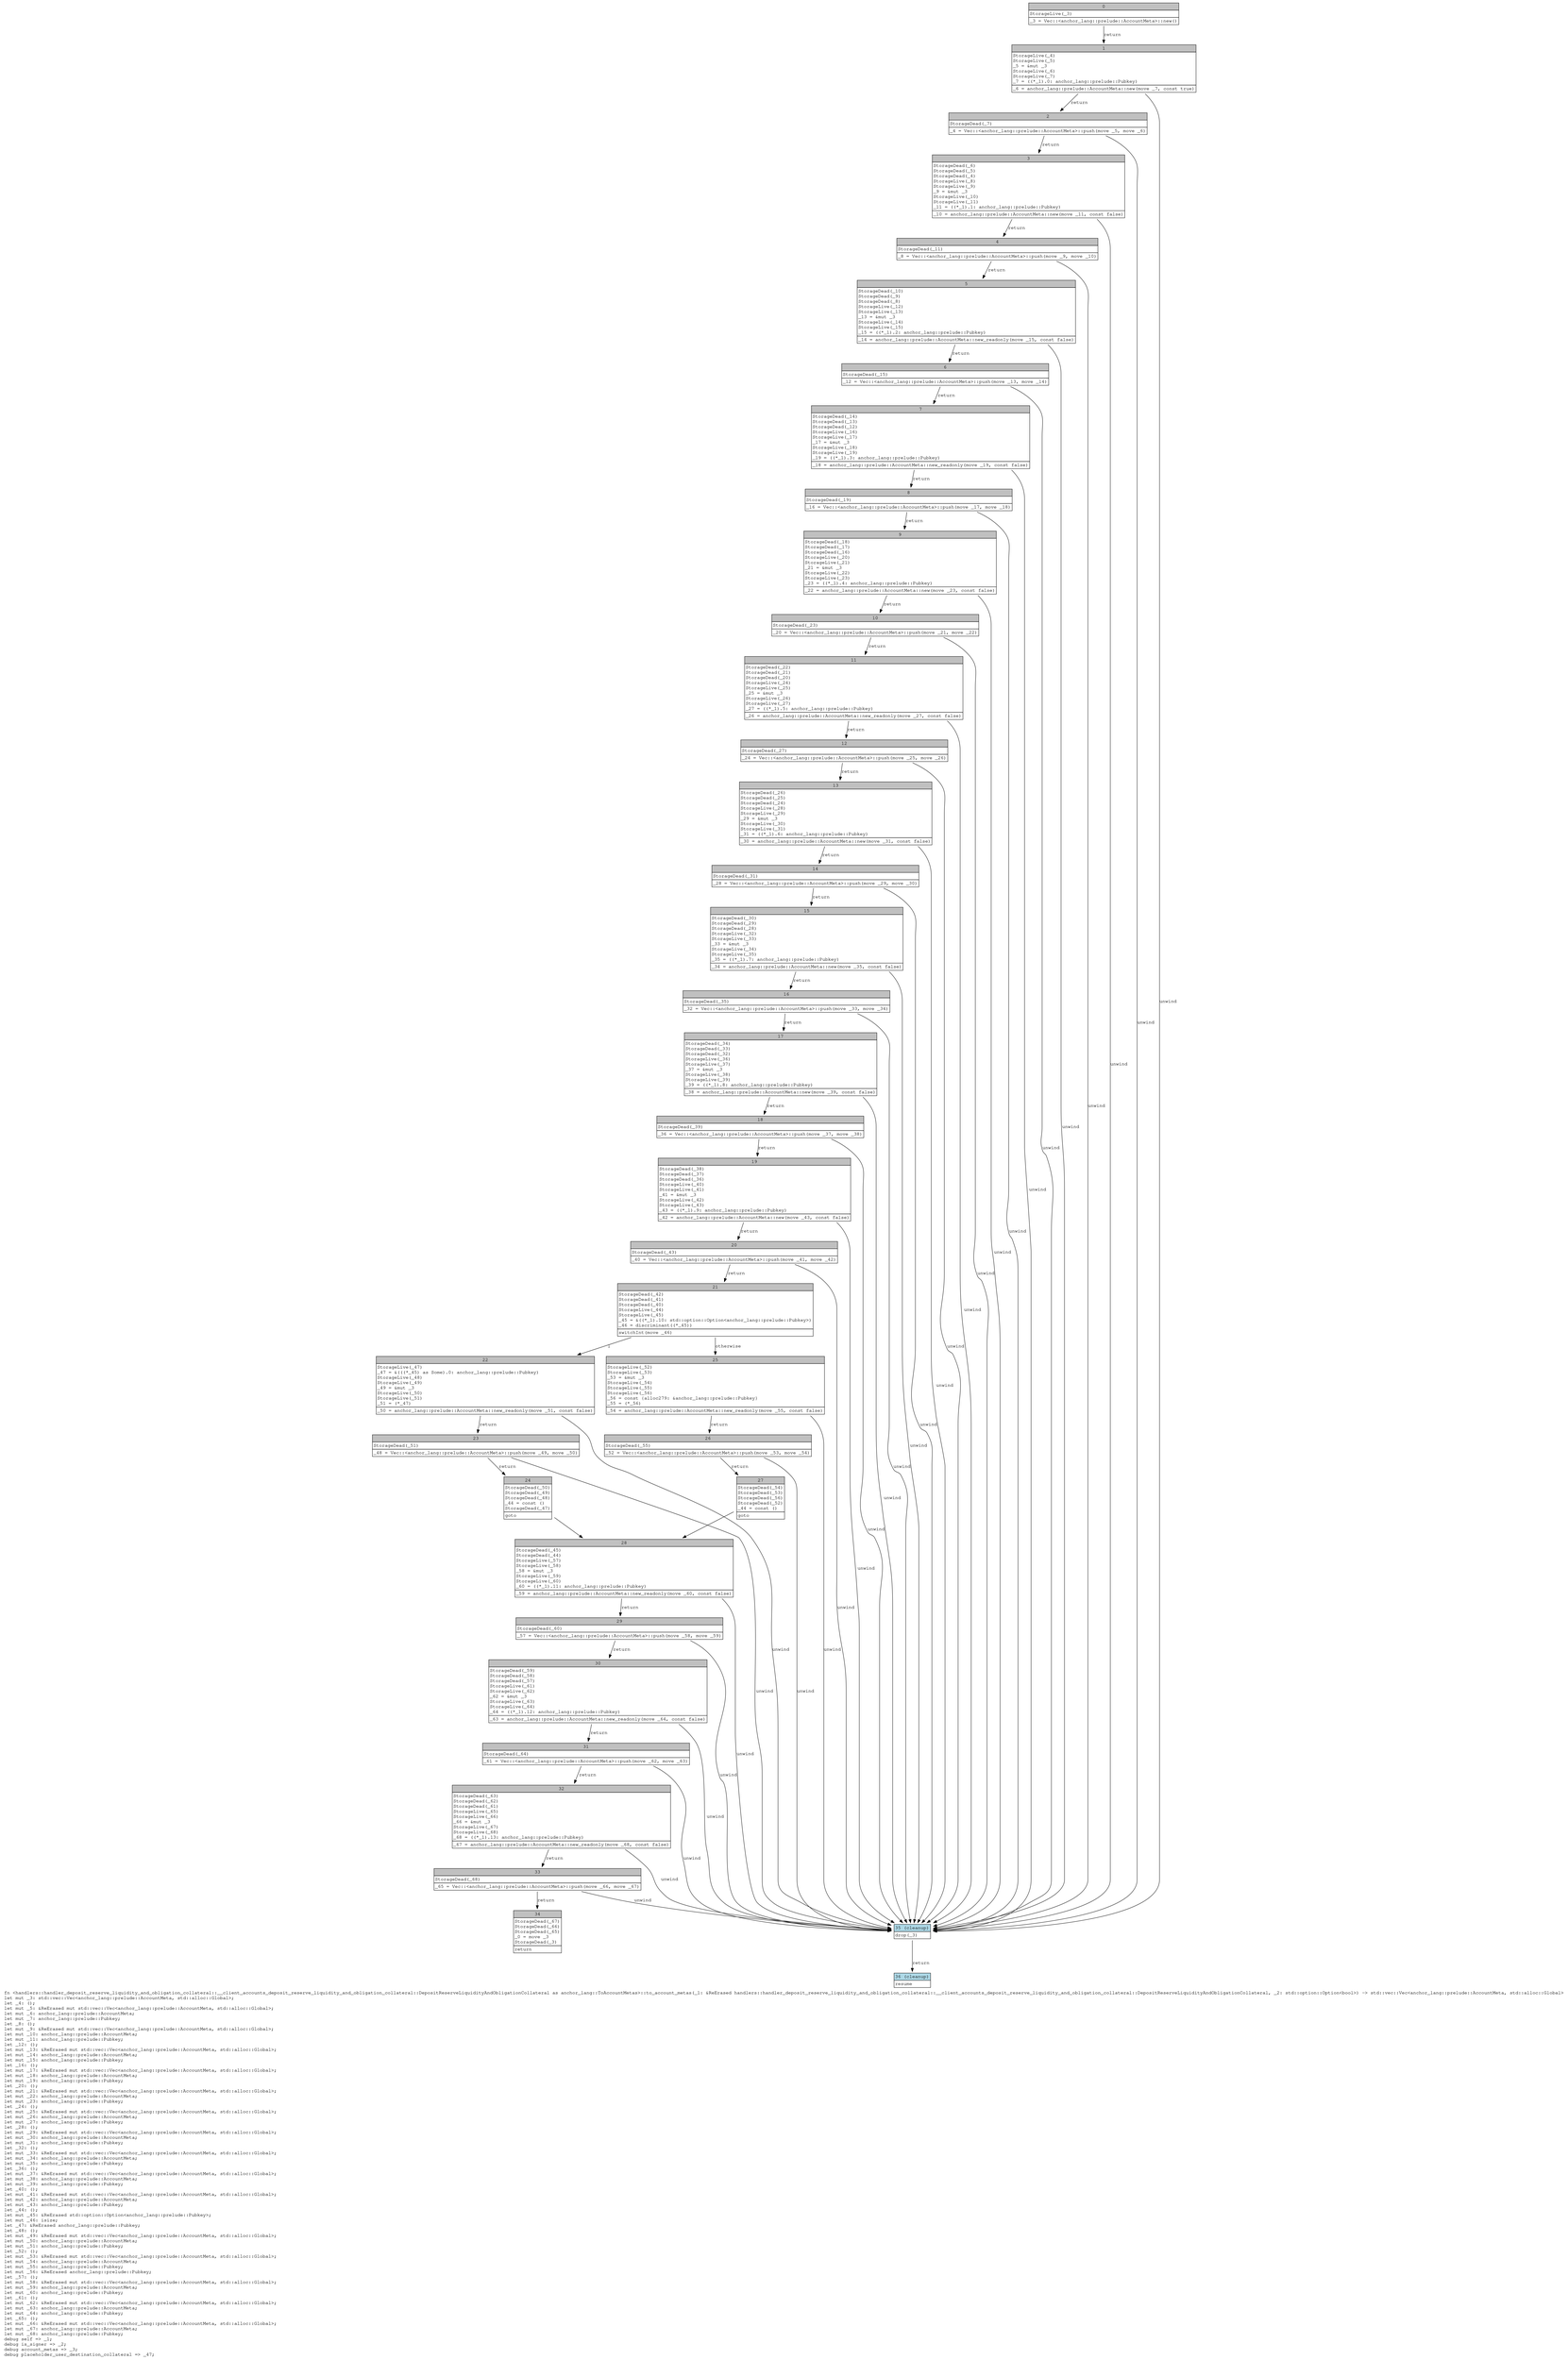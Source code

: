 digraph Mir_0_3443 {
    graph [fontname="Courier, monospace"];
    node [fontname="Courier, monospace"];
    edge [fontname="Courier, monospace"];
    label=<fn &lt;handlers::handler_deposit_reserve_liquidity_and_obligation_collateral::__client_accounts_deposit_reserve_liquidity_and_obligation_collateral::DepositReserveLiquidityAndObligationCollateral as anchor_lang::ToAccountMetas&gt;::to_account_metas(_1: &amp;ReErased handlers::handler_deposit_reserve_liquidity_and_obligation_collateral::__client_accounts_deposit_reserve_liquidity_and_obligation_collateral::DepositReserveLiquidityAndObligationCollateral, _2: std::option::Option&lt;bool&gt;) -&gt; std::vec::Vec&lt;anchor_lang::prelude::AccountMeta, std::alloc::Global&gt;<br align="left"/>let mut _3: std::vec::Vec&lt;anchor_lang::prelude::AccountMeta, std::alloc::Global&gt;;<br align="left"/>let _4: ();<br align="left"/>let mut _5: &amp;ReErased mut std::vec::Vec&lt;anchor_lang::prelude::AccountMeta, std::alloc::Global&gt;;<br align="left"/>let mut _6: anchor_lang::prelude::AccountMeta;<br align="left"/>let mut _7: anchor_lang::prelude::Pubkey;<br align="left"/>let _8: ();<br align="left"/>let mut _9: &amp;ReErased mut std::vec::Vec&lt;anchor_lang::prelude::AccountMeta, std::alloc::Global&gt;;<br align="left"/>let mut _10: anchor_lang::prelude::AccountMeta;<br align="left"/>let mut _11: anchor_lang::prelude::Pubkey;<br align="left"/>let _12: ();<br align="left"/>let mut _13: &amp;ReErased mut std::vec::Vec&lt;anchor_lang::prelude::AccountMeta, std::alloc::Global&gt;;<br align="left"/>let mut _14: anchor_lang::prelude::AccountMeta;<br align="left"/>let mut _15: anchor_lang::prelude::Pubkey;<br align="left"/>let _16: ();<br align="left"/>let mut _17: &amp;ReErased mut std::vec::Vec&lt;anchor_lang::prelude::AccountMeta, std::alloc::Global&gt;;<br align="left"/>let mut _18: anchor_lang::prelude::AccountMeta;<br align="left"/>let mut _19: anchor_lang::prelude::Pubkey;<br align="left"/>let _20: ();<br align="left"/>let mut _21: &amp;ReErased mut std::vec::Vec&lt;anchor_lang::prelude::AccountMeta, std::alloc::Global&gt;;<br align="left"/>let mut _22: anchor_lang::prelude::AccountMeta;<br align="left"/>let mut _23: anchor_lang::prelude::Pubkey;<br align="left"/>let _24: ();<br align="left"/>let mut _25: &amp;ReErased mut std::vec::Vec&lt;anchor_lang::prelude::AccountMeta, std::alloc::Global&gt;;<br align="left"/>let mut _26: anchor_lang::prelude::AccountMeta;<br align="left"/>let mut _27: anchor_lang::prelude::Pubkey;<br align="left"/>let _28: ();<br align="left"/>let mut _29: &amp;ReErased mut std::vec::Vec&lt;anchor_lang::prelude::AccountMeta, std::alloc::Global&gt;;<br align="left"/>let mut _30: anchor_lang::prelude::AccountMeta;<br align="left"/>let mut _31: anchor_lang::prelude::Pubkey;<br align="left"/>let _32: ();<br align="left"/>let mut _33: &amp;ReErased mut std::vec::Vec&lt;anchor_lang::prelude::AccountMeta, std::alloc::Global&gt;;<br align="left"/>let mut _34: anchor_lang::prelude::AccountMeta;<br align="left"/>let mut _35: anchor_lang::prelude::Pubkey;<br align="left"/>let _36: ();<br align="left"/>let mut _37: &amp;ReErased mut std::vec::Vec&lt;anchor_lang::prelude::AccountMeta, std::alloc::Global&gt;;<br align="left"/>let mut _38: anchor_lang::prelude::AccountMeta;<br align="left"/>let mut _39: anchor_lang::prelude::Pubkey;<br align="left"/>let _40: ();<br align="left"/>let mut _41: &amp;ReErased mut std::vec::Vec&lt;anchor_lang::prelude::AccountMeta, std::alloc::Global&gt;;<br align="left"/>let mut _42: anchor_lang::prelude::AccountMeta;<br align="left"/>let mut _43: anchor_lang::prelude::Pubkey;<br align="left"/>let _44: ();<br align="left"/>let mut _45: &amp;ReErased std::option::Option&lt;anchor_lang::prelude::Pubkey&gt;;<br align="left"/>let mut _46: isize;<br align="left"/>let _47: &amp;ReErased anchor_lang::prelude::Pubkey;<br align="left"/>let _48: ();<br align="left"/>let mut _49: &amp;ReErased mut std::vec::Vec&lt;anchor_lang::prelude::AccountMeta, std::alloc::Global&gt;;<br align="left"/>let mut _50: anchor_lang::prelude::AccountMeta;<br align="left"/>let mut _51: anchor_lang::prelude::Pubkey;<br align="left"/>let _52: ();<br align="left"/>let mut _53: &amp;ReErased mut std::vec::Vec&lt;anchor_lang::prelude::AccountMeta, std::alloc::Global&gt;;<br align="left"/>let mut _54: anchor_lang::prelude::AccountMeta;<br align="left"/>let mut _55: anchor_lang::prelude::Pubkey;<br align="left"/>let mut _56: &amp;ReErased anchor_lang::prelude::Pubkey;<br align="left"/>let _57: ();<br align="left"/>let mut _58: &amp;ReErased mut std::vec::Vec&lt;anchor_lang::prelude::AccountMeta, std::alloc::Global&gt;;<br align="left"/>let mut _59: anchor_lang::prelude::AccountMeta;<br align="left"/>let mut _60: anchor_lang::prelude::Pubkey;<br align="left"/>let _61: ();<br align="left"/>let mut _62: &amp;ReErased mut std::vec::Vec&lt;anchor_lang::prelude::AccountMeta, std::alloc::Global&gt;;<br align="left"/>let mut _63: anchor_lang::prelude::AccountMeta;<br align="left"/>let mut _64: anchor_lang::prelude::Pubkey;<br align="left"/>let _65: ();<br align="left"/>let mut _66: &amp;ReErased mut std::vec::Vec&lt;anchor_lang::prelude::AccountMeta, std::alloc::Global&gt;;<br align="left"/>let mut _67: anchor_lang::prelude::AccountMeta;<br align="left"/>let mut _68: anchor_lang::prelude::Pubkey;<br align="left"/>debug self =&gt; _1;<br align="left"/>debug is_signer =&gt; _2;<br align="left"/>debug account_metas =&gt; _3;<br align="left"/>debug placeholder_user_destination_collateral =&gt; _47;<br align="left"/>>;
    bb0__0_3443 [shape="none", label=<<table border="0" cellborder="1" cellspacing="0"><tr><td bgcolor="gray" align="center" colspan="1">0</td></tr><tr><td align="left" balign="left">StorageLive(_3)<br/></td></tr><tr><td align="left">_3 = Vec::&lt;anchor_lang::prelude::AccountMeta&gt;::new()</td></tr></table>>];
    bb1__0_3443 [shape="none", label=<<table border="0" cellborder="1" cellspacing="0"><tr><td bgcolor="gray" align="center" colspan="1">1</td></tr><tr><td align="left" balign="left">StorageLive(_4)<br/>StorageLive(_5)<br/>_5 = &amp;mut _3<br/>StorageLive(_6)<br/>StorageLive(_7)<br/>_7 = ((*_1).0: anchor_lang::prelude::Pubkey)<br/></td></tr><tr><td align="left">_6 = anchor_lang::prelude::AccountMeta::new(move _7, const true)</td></tr></table>>];
    bb2__0_3443 [shape="none", label=<<table border="0" cellborder="1" cellspacing="0"><tr><td bgcolor="gray" align="center" colspan="1">2</td></tr><tr><td align="left" balign="left">StorageDead(_7)<br/></td></tr><tr><td align="left">_4 = Vec::&lt;anchor_lang::prelude::AccountMeta&gt;::push(move _5, move _6)</td></tr></table>>];
    bb3__0_3443 [shape="none", label=<<table border="0" cellborder="1" cellspacing="0"><tr><td bgcolor="gray" align="center" colspan="1">3</td></tr><tr><td align="left" balign="left">StorageDead(_6)<br/>StorageDead(_5)<br/>StorageDead(_4)<br/>StorageLive(_8)<br/>StorageLive(_9)<br/>_9 = &amp;mut _3<br/>StorageLive(_10)<br/>StorageLive(_11)<br/>_11 = ((*_1).1: anchor_lang::prelude::Pubkey)<br/></td></tr><tr><td align="left">_10 = anchor_lang::prelude::AccountMeta::new(move _11, const false)</td></tr></table>>];
    bb4__0_3443 [shape="none", label=<<table border="0" cellborder="1" cellspacing="0"><tr><td bgcolor="gray" align="center" colspan="1">4</td></tr><tr><td align="left" balign="left">StorageDead(_11)<br/></td></tr><tr><td align="left">_8 = Vec::&lt;anchor_lang::prelude::AccountMeta&gt;::push(move _9, move _10)</td></tr></table>>];
    bb5__0_3443 [shape="none", label=<<table border="0" cellborder="1" cellspacing="0"><tr><td bgcolor="gray" align="center" colspan="1">5</td></tr><tr><td align="left" balign="left">StorageDead(_10)<br/>StorageDead(_9)<br/>StorageDead(_8)<br/>StorageLive(_12)<br/>StorageLive(_13)<br/>_13 = &amp;mut _3<br/>StorageLive(_14)<br/>StorageLive(_15)<br/>_15 = ((*_1).2: anchor_lang::prelude::Pubkey)<br/></td></tr><tr><td align="left">_14 = anchor_lang::prelude::AccountMeta::new_readonly(move _15, const false)</td></tr></table>>];
    bb6__0_3443 [shape="none", label=<<table border="0" cellborder="1" cellspacing="0"><tr><td bgcolor="gray" align="center" colspan="1">6</td></tr><tr><td align="left" balign="left">StorageDead(_15)<br/></td></tr><tr><td align="left">_12 = Vec::&lt;anchor_lang::prelude::AccountMeta&gt;::push(move _13, move _14)</td></tr></table>>];
    bb7__0_3443 [shape="none", label=<<table border="0" cellborder="1" cellspacing="0"><tr><td bgcolor="gray" align="center" colspan="1">7</td></tr><tr><td align="left" balign="left">StorageDead(_14)<br/>StorageDead(_13)<br/>StorageDead(_12)<br/>StorageLive(_16)<br/>StorageLive(_17)<br/>_17 = &amp;mut _3<br/>StorageLive(_18)<br/>StorageLive(_19)<br/>_19 = ((*_1).3: anchor_lang::prelude::Pubkey)<br/></td></tr><tr><td align="left">_18 = anchor_lang::prelude::AccountMeta::new_readonly(move _19, const false)</td></tr></table>>];
    bb8__0_3443 [shape="none", label=<<table border="0" cellborder="1" cellspacing="0"><tr><td bgcolor="gray" align="center" colspan="1">8</td></tr><tr><td align="left" balign="left">StorageDead(_19)<br/></td></tr><tr><td align="left">_16 = Vec::&lt;anchor_lang::prelude::AccountMeta&gt;::push(move _17, move _18)</td></tr></table>>];
    bb9__0_3443 [shape="none", label=<<table border="0" cellborder="1" cellspacing="0"><tr><td bgcolor="gray" align="center" colspan="1">9</td></tr><tr><td align="left" balign="left">StorageDead(_18)<br/>StorageDead(_17)<br/>StorageDead(_16)<br/>StorageLive(_20)<br/>StorageLive(_21)<br/>_21 = &amp;mut _3<br/>StorageLive(_22)<br/>StorageLive(_23)<br/>_23 = ((*_1).4: anchor_lang::prelude::Pubkey)<br/></td></tr><tr><td align="left">_22 = anchor_lang::prelude::AccountMeta::new(move _23, const false)</td></tr></table>>];
    bb10__0_3443 [shape="none", label=<<table border="0" cellborder="1" cellspacing="0"><tr><td bgcolor="gray" align="center" colspan="1">10</td></tr><tr><td align="left" balign="left">StorageDead(_23)<br/></td></tr><tr><td align="left">_20 = Vec::&lt;anchor_lang::prelude::AccountMeta&gt;::push(move _21, move _22)</td></tr></table>>];
    bb11__0_3443 [shape="none", label=<<table border="0" cellborder="1" cellspacing="0"><tr><td bgcolor="gray" align="center" colspan="1">11</td></tr><tr><td align="left" balign="left">StorageDead(_22)<br/>StorageDead(_21)<br/>StorageDead(_20)<br/>StorageLive(_24)<br/>StorageLive(_25)<br/>_25 = &amp;mut _3<br/>StorageLive(_26)<br/>StorageLive(_27)<br/>_27 = ((*_1).5: anchor_lang::prelude::Pubkey)<br/></td></tr><tr><td align="left">_26 = anchor_lang::prelude::AccountMeta::new_readonly(move _27, const false)</td></tr></table>>];
    bb12__0_3443 [shape="none", label=<<table border="0" cellborder="1" cellspacing="0"><tr><td bgcolor="gray" align="center" colspan="1">12</td></tr><tr><td align="left" balign="left">StorageDead(_27)<br/></td></tr><tr><td align="left">_24 = Vec::&lt;anchor_lang::prelude::AccountMeta&gt;::push(move _25, move _26)</td></tr></table>>];
    bb13__0_3443 [shape="none", label=<<table border="0" cellborder="1" cellspacing="0"><tr><td bgcolor="gray" align="center" colspan="1">13</td></tr><tr><td align="left" balign="left">StorageDead(_26)<br/>StorageDead(_25)<br/>StorageDead(_24)<br/>StorageLive(_28)<br/>StorageLive(_29)<br/>_29 = &amp;mut _3<br/>StorageLive(_30)<br/>StorageLive(_31)<br/>_31 = ((*_1).6: anchor_lang::prelude::Pubkey)<br/></td></tr><tr><td align="left">_30 = anchor_lang::prelude::AccountMeta::new(move _31, const false)</td></tr></table>>];
    bb14__0_3443 [shape="none", label=<<table border="0" cellborder="1" cellspacing="0"><tr><td bgcolor="gray" align="center" colspan="1">14</td></tr><tr><td align="left" balign="left">StorageDead(_31)<br/></td></tr><tr><td align="left">_28 = Vec::&lt;anchor_lang::prelude::AccountMeta&gt;::push(move _29, move _30)</td></tr></table>>];
    bb15__0_3443 [shape="none", label=<<table border="0" cellborder="1" cellspacing="0"><tr><td bgcolor="gray" align="center" colspan="1">15</td></tr><tr><td align="left" balign="left">StorageDead(_30)<br/>StorageDead(_29)<br/>StorageDead(_28)<br/>StorageLive(_32)<br/>StorageLive(_33)<br/>_33 = &amp;mut _3<br/>StorageLive(_34)<br/>StorageLive(_35)<br/>_35 = ((*_1).7: anchor_lang::prelude::Pubkey)<br/></td></tr><tr><td align="left">_34 = anchor_lang::prelude::AccountMeta::new(move _35, const false)</td></tr></table>>];
    bb16__0_3443 [shape="none", label=<<table border="0" cellborder="1" cellspacing="0"><tr><td bgcolor="gray" align="center" colspan="1">16</td></tr><tr><td align="left" balign="left">StorageDead(_35)<br/></td></tr><tr><td align="left">_32 = Vec::&lt;anchor_lang::prelude::AccountMeta&gt;::push(move _33, move _34)</td></tr></table>>];
    bb17__0_3443 [shape="none", label=<<table border="0" cellborder="1" cellspacing="0"><tr><td bgcolor="gray" align="center" colspan="1">17</td></tr><tr><td align="left" balign="left">StorageDead(_34)<br/>StorageDead(_33)<br/>StorageDead(_32)<br/>StorageLive(_36)<br/>StorageLive(_37)<br/>_37 = &amp;mut _3<br/>StorageLive(_38)<br/>StorageLive(_39)<br/>_39 = ((*_1).8: anchor_lang::prelude::Pubkey)<br/></td></tr><tr><td align="left">_38 = anchor_lang::prelude::AccountMeta::new(move _39, const false)</td></tr></table>>];
    bb18__0_3443 [shape="none", label=<<table border="0" cellborder="1" cellspacing="0"><tr><td bgcolor="gray" align="center" colspan="1">18</td></tr><tr><td align="left" balign="left">StorageDead(_39)<br/></td></tr><tr><td align="left">_36 = Vec::&lt;anchor_lang::prelude::AccountMeta&gt;::push(move _37, move _38)</td></tr></table>>];
    bb19__0_3443 [shape="none", label=<<table border="0" cellborder="1" cellspacing="0"><tr><td bgcolor="gray" align="center" colspan="1">19</td></tr><tr><td align="left" balign="left">StorageDead(_38)<br/>StorageDead(_37)<br/>StorageDead(_36)<br/>StorageLive(_40)<br/>StorageLive(_41)<br/>_41 = &amp;mut _3<br/>StorageLive(_42)<br/>StorageLive(_43)<br/>_43 = ((*_1).9: anchor_lang::prelude::Pubkey)<br/></td></tr><tr><td align="left">_42 = anchor_lang::prelude::AccountMeta::new(move _43, const false)</td></tr></table>>];
    bb20__0_3443 [shape="none", label=<<table border="0" cellborder="1" cellspacing="0"><tr><td bgcolor="gray" align="center" colspan="1">20</td></tr><tr><td align="left" balign="left">StorageDead(_43)<br/></td></tr><tr><td align="left">_40 = Vec::&lt;anchor_lang::prelude::AccountMeta&gt;::push(move _41, move _42)</td></tr></table>>];
    bb21__0_3443 [shape="none", label=<<table border="0" cellborder="1" cellspacing="0"><tr><td bgcolor="gray" align="center" colspan="1">21</td></tr><tr><td align="left" balign="left">StorageDead(_42)<br/>StorageDead(_41)<br/>StorageDead(_40)<br/>StorageLive(_44)<br/>StorageLive(_45)<br/>_45 = &amp;((*_1).10: std::option::Option&lt;anchor_lang::prelude::Pubkey&gt;)<br/>_46 = discriminant((*_45))<br/></td></tr><tr><td align="left">switchInt(move _46)</td></tr></table>>];
    bb22__0_3443 [shape="none", label=<<table border="0" cellborder="1" cellspacing="0"><tr><td bgcolor="gray" align="center" colspan="1">22</td></tr><tr><td align="left" balign="left">StorageLive(_47)<br/>_47 = &amp;(((*_45) as Some).0: anchor_lang::prelude::Pubkey)<br/>StorageLive(_48)<br/>StorageLive(_49)<br/>_49 = &amp;mut _3<br/>StorageLive(_50)<br/>StorageLive(_51)<br/>_51 = (*_47)<br/></td></tr><tr><td align="left">_50 = anchor_lang::prelude::AccountMeta::new_readonly(move _51, const false)</td></tr></table>>];
    bb23__0_3443 [shape="none", label=<<table border="0" cellborder="1" cellspacing="0"><tr><td bgcolor="gray" align="center" colspan="1">23</td></tr><tr><td align="left" balign="left">StorageDead(_51)<br/></td></tr><tr><td align="left">_48 = Vec::&lt;anchor_lang::prelude::AccountMeta&gt;::push(move _49, move _50)</td></tr></table>>];
    bb24__0_3443 [shape="none", label=<<table border="0" cellborder="1" cellspacing="0"><tr><td bgcolor="gray" align="center" colspan="1">24</td></tr><tr><td align="left" balign="left">StorageDead(_50)<br/>StorageDead(_49)<br/>StorageDead(_48)<br/>_44 = const ()<br/>StorageDead(_47)<br/></td></tr><tr><td align="left">goto</td></tr></table>>];
    bb25__0_3443 [shape="none", label=<<table border="0" cellborder="1" cellspacing="0"><tr><td bgcolor="gray" align="center" colspan="1">25</td></tr><tr><td align="left" balign="left">StorageLive(_52)<br/>StorageLive(_53)<br/>_53 = &amp;mut _3<br/>StorageLive(_54)<br/>StorageLive(_55)<br/>StorageLive(_56)<br/>_56 = const {alloc279: &amp;anchor_lang::prelude::Pubkey}<br/>_55 = (*_56)<br/></td></tr><tr><td align="left">_54 = anchor_lang::prelude::AccountMeta::new_readonly(move _55, const false)</td></tr></table>>];
    bb26__0_3443 [shape="none", label=<<table border="0" cellborder="1" cellspacing="0"><tr><td bgcolor="gray" align="center" colspan="1">26</td></tr><tr><td align="left" balign="left">StorageDead(_55)<br/></td></tr><tr><td align="left">_52 = Vec::&lt;anchor_lang::prelude::AccountMeta&gt;::push(move _53, move _54)</td></tr></table>>];
    bb27__0_3443 [shape="none", label=<<table border="0" cellborder="1" cellspacing="0"><tr><td bgcolor="gray" align="center" colspan="1">27</td></tr><tr><td align="left" balign="left">StorageDead(_54)<br/>StorageDead(_53)<br/>StorageDead(_56)<br/>StorageDead(_52)<br/>_44 = const ()<br/></td></tr><tr><td align="left">goto</td></tr></table>>];
    bb28__0_3443 [shape="none", label=<<table border="0" cellborder="1" cellspacing="0"><tr><td bgcolor="gray" align="center" colspan="1">28</td></tr><tr><td align="left" balign="left">StorageDead(_45)<br/>StorageDead(_44)<br/>StorageLive(_57)<br/>StorageLive(_58)<br/>_58 = &amp;mut _3<br/>StorageLive(_59)<br/>StorageLive(_60)<br/>_60 = ((*_1).11: anchor_lang::prelude::Pubkey)<br/></td></tr><tr><td align="left">_59 = anchor_lang::prelude::AccountMeta::new_readonly(move _60, const false)</td></tr></table>>];
    bb29__0_3443 [shape="none", label=<<table border="0" cellborder="1" cellspacing="0"><tr><td bgcolor="gray" align="center" colspan="1">29</td></tr><tr><td align="left" balign="left">StorageDead(_60)<br/></td></tr><tr><td align="left">_57 = Vec::&lt;anchor_lang::prelude::AccountMeta&gt;::push(move _58, move _59)</td></tr></table>>];
    bb30__0_3443 [shape="none", label=<<table border="0" cellborder="1" cellspacing="0"><tr><td bgcolor="gray" align="center" colspan="1">30</td></tr><tr><td align="left" balign="left">StorageDead(_59)<br/>StorageDead(_58)<br/>StorageDead(_57)<br/>StorageLive(_61)<br/>StorageLive(_62)<br/>_62 = &amp;mut _3<br/>StorageLive(_63)<br/>StorageLive(_64)<br/>_64 = ((*_1).12: anchor_lang::prelude::Pubkey)<br/></td></tr><tr><td align="left">_63 = anchor_lang::prelude::AccountMeta::new_readonly(move _64, const false)</td></tr></table>>];
    bb31__0_3443 [shape="none", label=<<table border="0" cellborder="1" cellspacing="0"><tr><td bgcolor="gray" align="center" colspan="1">31</td></tr><tr><td align="left" balign="left">StorageDead(_64)<br/></td></tr><tr><td align="left">_61 = Vec::&lt;anchor_lang::prelude::AccountMeta&gt;::push(move _62, move _63)</td></tr></table>>];
    bb32__0_3443 [shape="none", label=<<table border="0" cellborder="1" cellspacing="0"><tr><td bgcolor="gray" align="center" colspan="1">32</td></tr><tr><td align="left" balign="left">StorageDead(_63)<br/>StorageDead(_62)<br/>StorageDead(_61)<br/>StorageLive(_65)<br/>StorageLive(_66)<br/>_66 = &amp;mut _3<br/>StorageLive(_67)<br/>StorageLive(_68)<br/>_68 = ((*_1).13: anchor_lang::prelude::Pubkey)<br/></td></tr><tr><td align="left">_67 = anchor_lang::prelude::AccountMeta::new_readonly(move _68, const false)</td></tr></table>>];
    bb33__0_3443 [shape="none", label=<<table border="0" cellborder="1" cellspacing="0"><tr><td bgcolor="gray" align="center" colspan="1">33</td></tr><tr><td align="left" balign="left">StorageDead(_68)<br/></td></tr><tr><td align="left">_65 = Vec::&lt;anchor_lang::prelude::AccountMeta&gt;::push(move _66, move _67)</td></tr></table>>];
    bb34__0_3443 [shape="none", label=<<table border="0" cellborder="1" cellspacing="0"><tr><td bgcolor="gray" align="center" colspan="1">34</td></tr><tr><td align="left" balign="left">StorageDead(_67)<br/>StorageDead(_66)<br/>StorageDead(_65)<br/>_0 = move _3<br/>StorageDead(_3)<br/></td></tr><tr><td align="left">return</td></tr></table>>];
    bb35__0_3443 [shape="none", label=<<table border="0" cellborder="1" cellspacing="0"><tr><td bgcolor="lightblue" align="center" colspan="1">35 (cleanup)</td></tr><tr><td align="left">drop(_3)</td></tr></table>>];
    bb36__0_3443 [shape="none", label=<<table border="0" cellborder="1" cellspacing="0"><tr><td bgcolor="lightblue" align="center" colspan="1">36 (cleanup)</td></tr><tr><td align="left">resume</td></tr></table>>];
    bb0__0_3443 -> bb1__0_3443 [label="return"];
    bb1__0_3443 -> bb2__0_3443 [label="return"];
    bb1__0_3443 -> bb35__0_3443 [label="unwind"];
    bb2__0_3443 -> bb3__0_3443 [label="return"];
    bb2__0_3443 -> bb35__0_3443 [label="unwind"];
    bb3__0_3443 -> bb4__0_3443 [label="return"];
    bb3__0_3443 -> bb35__0_3443 [label="unwind"];
    bb4__0_3443 -> bb5__0_3443 [label="return"];
    bb4__0_3443 -> bb35__0_3443 [label="unwind"];
    bb5__0_3443 -> bb6__0_3443 [label="return"];
    bb5__0_3443 -> bb35__0_3443 [label="unwind"];
    bb6__0_3443 -> bb7__0_3443 [label="return"];
    bb6__0_3443 -> bb35__0_3443 [label="unwind"];
    bb7__0_3443 -> bb8__0_3443 [label="return"];
    bb7__0_3443 -> bb35__0_3443 [label="unwind"];
    bb8__0_3443 -> bb9__0_3443 [label="return"];
    bb8__0_3443 -> bb35__0_3443 [label="unwind"];
    bb9__0_3443 -> bb10__0_3443 [label="return"];
    bb9__0_3443 -> bb35__0_3443 [label="unwind"];
    bb10__0_3443 -> bb11__0_3443 [label="return"];
    bb10__0_3443 -> bb35__0_3443 [label="unwind"];
    bb11__0_3443 -> bb12__0_3443 [label="return"];
    bb11__0_3443 -> bb35__0_3443 [label="unwind"];
    bb12__0_3443 -> bb13__0_3443 [label="return"];
    bb12__0_3443 -> bb35__0_3443 [label="unwind"];
    bb13__0_3443 -> bb14__0_3443 [label="return"];
    bb13__0_3443 -> bb35__0_3443 [label="unwind"];
    bb14__0_3443 -> bb15__0_3443 [label="return"];
    bb14__0_3443 -> bb35__0_3443 [label="unwind"];
    bb15__0_3443 -> bb16__0_3443 [label="return"];
    bb15__0_3443 -> bb35__0_3443 [label="unwind"];
    bb16__0_3443 -> bb17__0_3443 [label="return"];
    bb16__0_3443 -> bb35__0_3443 [label="unwind"];
    bb17__0_3443 -> bb18__0_3443 [label="return"];
    bb17__0_3443 -> bb35__0_3443 [label="unwind"];
    bb18__0_3443 -> bb19__0_3443 [label="return"];
    bb18__0_3443 -> bb35__0_3443 [label="unwind"];
    bb19__0_3443 -> bb20__0_3443 [label="return"];
    bb19__0_3443 -> bb35__0_3443 [label="unwind"];
    bb20__0_3443 -> bb21__0_3443 [label="return"];
    bb20__0_3443 -> bb35__0_3443 [label="unwind"];
    bb21__0_3443 -> bb22__0_3443 [label="1"];
    bb21__0_3443 -> bb25__0_3443 [label="otherwise"];
    bb22__0_3443 -> bb23__0_3443 [label="return"];
    bb22__0_3443 -> bb35__0_3443 [label="unwind"];
    bb23__0_3443 -> bb24__0_3443 [label="return"];
    bb23__0_3443 -> bb35__0_3443 [label="unwind"];
    bb24__0_3443 -> bb28__0_3443 [label=""];
    bb25__0_3443 -> bb26__0_3443 [label="return"];
    bb25__0_3443 -> bb35__0_3443 [label="unwind"];
    bb26__0_3443 -> bb27__0_3443 [label="return"];
    bb26__0_3443 -> bb35__0_3443 [label="unwind"];
    bb27__0_3443 -> bb28__0_3443 [label=""];
    bb28__0_3443 -> bb29__0_3443 [label="return"];
    bb28__0_3443 -> bb35__0_3443 [label="unwind"];
    bb29__0_3443 -> bb30__0_3443 [label="return"];
    bb29__0_3443 -> bb35__0_3443 [label="unwind"];
    bb30__0_3443 -> bb31__0_3443 [label="return"];
    bb30__0_3443 -> bb35__0_3443 [label="unwind"];
    bb31__0_3443 -> bb32__0_3443 [label="return"];
    bb31__0_3443 -> bb35__0_3443 [label="unwind"];
    bb32__0_3443 -> bb33__0_3443 [label="return"];
    bb32__0_3443 -> bb35__0_3443 [label="unwind"];
    bb33__0_3443 -> bb34__0_3443 [label="return"];
    bb33__0_3443 -> bb35__0_3443 [label="unwind"];
    bb35__0_3443 -> bb36__0_3443 [label="return"];
}
